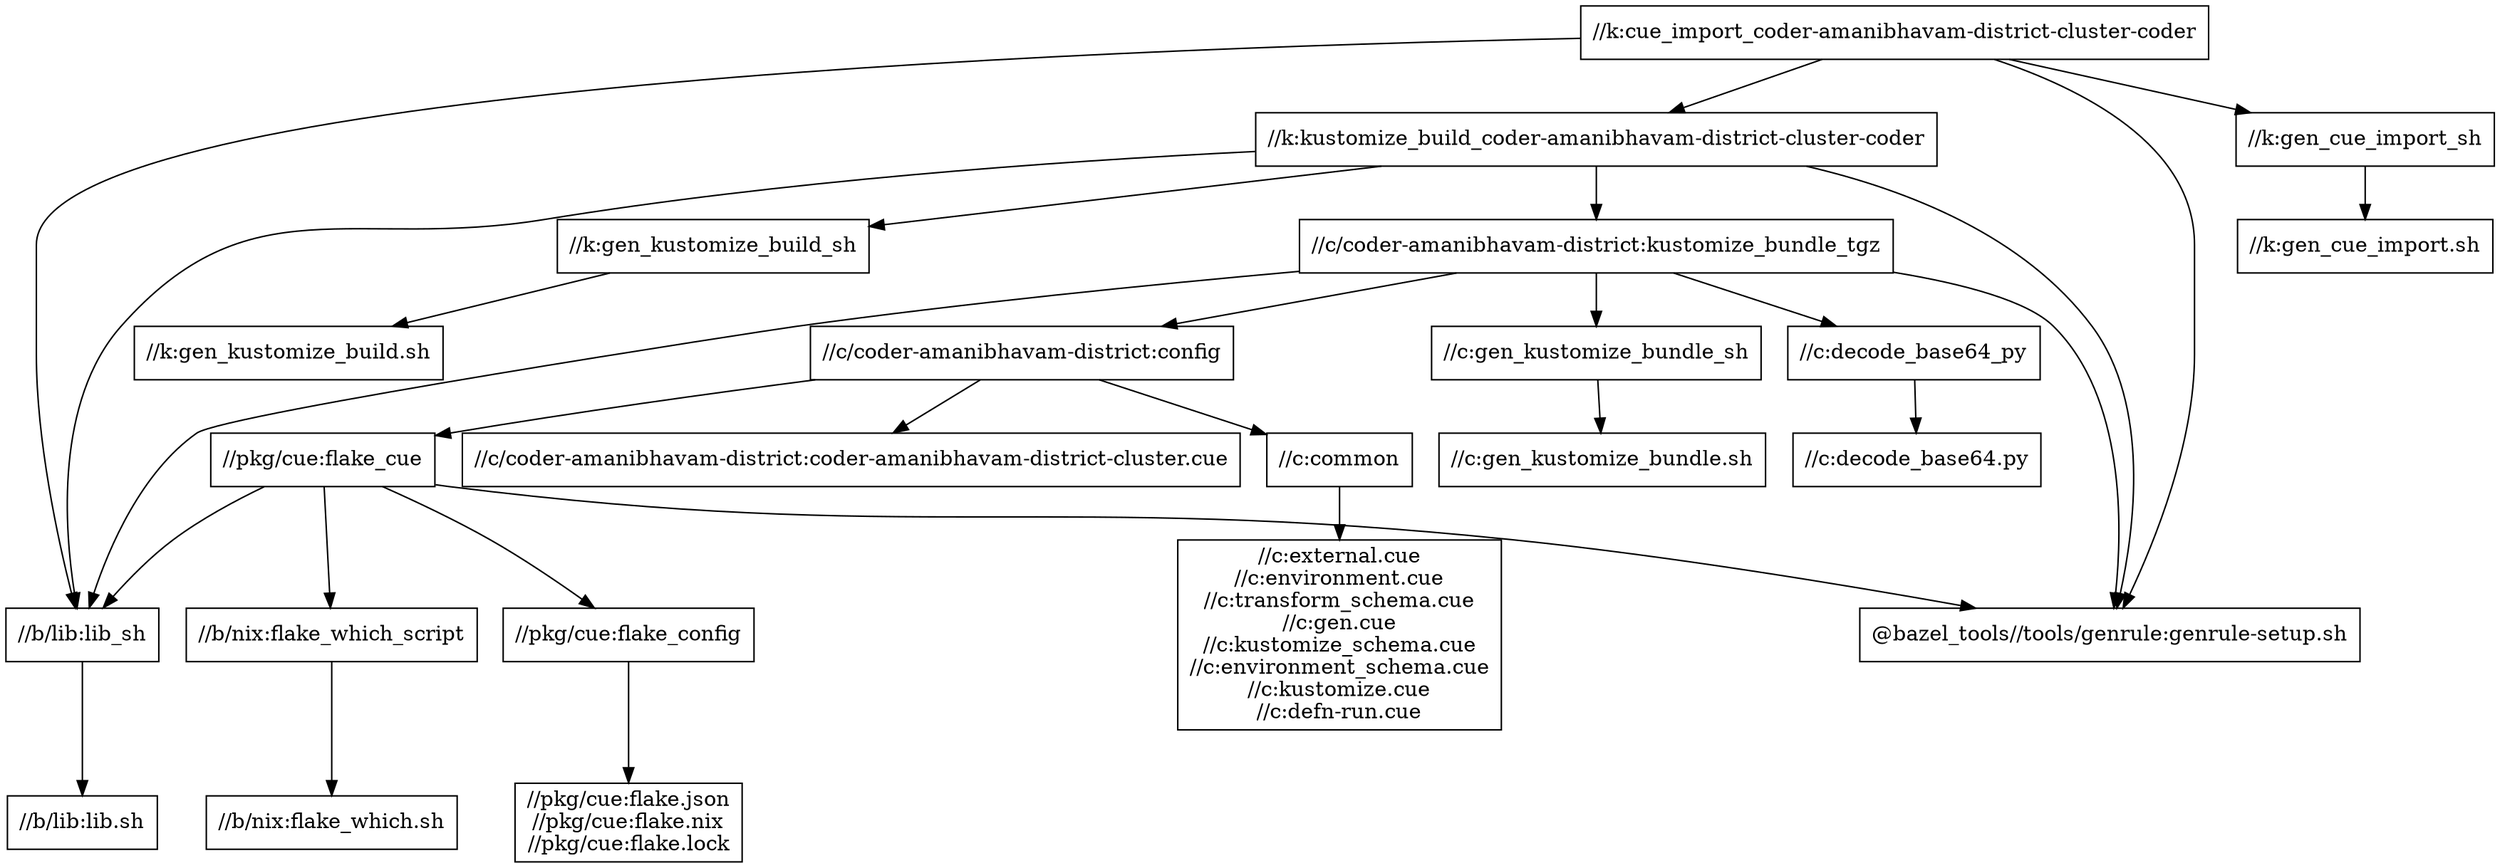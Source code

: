 digraph mygraph {
  node [shape=box];
  "//k:cue_import_coder-amanibhavam-district-cluster-coder"
  "//k:cue_import_coder-amanibhavam-district-cluster-coder" -> "//k:kustomize_build_coder-amanibhavam-district-cluster-coder"
  "//k:cue_import_coder-amanibhavam-district-cluster-coder" -> "//k:gen_cue_import_sh"
  "//k:cue_import_coder-amanibhavam-district-cluster-coder" -> "//b/lib:lib_sh"
  "//k:cue_import_coder-amanibhavam-district-cluster-coder" -> "@bazel_tools//tools/genrule:genrule-setup.sh"
  "//k:gen_cue_import_sh"
  "//k:gen_cue_import_sh" -> "//k:gen_cue_import.sh"
  "//k:kustomize_build_coder-amanibhavam-district-cluster-coder"
  "//k:kustomize_build_coder-amanibhavam-district-cluster-coder" -> "//k:gen_kustomize_build_sh"
  "//k:kustomize_build_coder-amanibhavam-district-cluster-coder" -> "//c/coder-amanibhavam-district:kustomize_bundle_tgz"
  "//k:kustomize_build_coder-amanibhavam-district-cluster-coder" -> "@bazel_tools//tools/genrule:genrule-setup.sh"
  "//k:kustomize_build_coder-amanibhavam-district-cluster-coder" -> "//b/lib:lib_sh"
  "//c/coder-amanibhavam-district:kustomize_bundle_tgz"
  "//c/coder-amanibhavam-district:kustomize_bundle_tgz" -> "//c/coder-amanibhavam-district:config"
  "//c/coder-amanibhavam-district:kustomize_bundle_tgz" -> "@bazel_tools//tools/genrule:genrule-setup.sh"
  "//c/coder-amanibhavam-district:kustomize_bundle_tgz" -> "//c:gen_kustomize_bundle_sh"
  "//c/coder-amanibhavam-district:kustomize_bundle_tgz" -> "//c:decode_base64_py"
  "//c/coder-amanibhavam-district:kustomize_bundle_tgz" -> "//b/lib:lib_sh"
  "//c:decode_base64_py"
  "//c:decode_base64_py" -> "//c:decode_base64.py"
  "//c:decode_base64.py"
  "//k:gen_kustomize_build_sh"
  "//k:gen_kustomize_build_sh" -> "//k:gen_kustomize_build.sh"
  "//c:gen_kustomize_bundle_sh"
  "//c:gen_kustomize_bundle_sh" -> "//c:gen_kustomize_bundle.sh"
  "//c:gen_kustomize_bundle.sh"
  "//c/coder-amanibhavam-district:config"
  "//c/coder-amanibhavam-district:config" -> "//c/coder-amanibhavam-district:coder-amanibhavam-district-cluster.cue"
  "//c/coder-amanibhavam-district:config" -> "//c:common"
  "//c/coder-amanibhavam-district:config" -> "//pkg/cue:flake_cue"
  "//pkg/cue:flake_cue"
  "//pkg/cue:flake_cue" -> "//pkg/cue:flake_config"
  "//pkg/cue:flake_cue" -> "@bazel_tools//tools/genrule:genrule-setup.sh"
  "//pkg/cue:flake_cue" -> "//b/lib:lib_sh"
  "//pkg/cue:flake_cue" -> "//b/nix:flake_which_script"
  "//b/nix:flake_which_script"
  "//b/nix:flake_which_script" -> "//b/nix:flake_which.sh"
  "//b/lib:lib_sh"
  "//b/lib:lib_sh" -> "//b/lib:lib.sh"
  "//b/lib:lib.sh"
  "//b/nix:flake_which.sh"
  "//c:common"
  "//c:common" -> "//c:external.cue\n//c:environment.cue\n//c:transform_schema.cue\n//c:gen.cue\n//c:kustomize_schema.cue\n//c:environment_schema.cue\n//c:kustomize.cue\n//c:defn-run.cue"
  "//pkg/cue:flake_config"
  "//pkg/cue:flake_config" -> "//pkg/cue:flake.json\n//pkg/cue:flake.nix\n//pkg/cue:flake.lock"
  "//c:external.cue\n//c:environment.cue\n//c:transform_schema.cue\n//c:gen.cue\n//c:kustomize_schema.cue\n//c:environment_schema.cue\n//c:kustomize.cue\n//c:defn-run.cue"
  "@bazel_tools//tools/genrule:genrule-setup.sh"
  "//k:gen_cue_import.sh"
  "//pkg/cue:flake.json\n//pkg/cue:flake.nix\n//pkg/cue:flake.lock"
  "//c/coder-amanibhavam-district:coder-amanibhavam-district-cluster.cue"
  "//k:gen_kustomize_build.sh"
}
